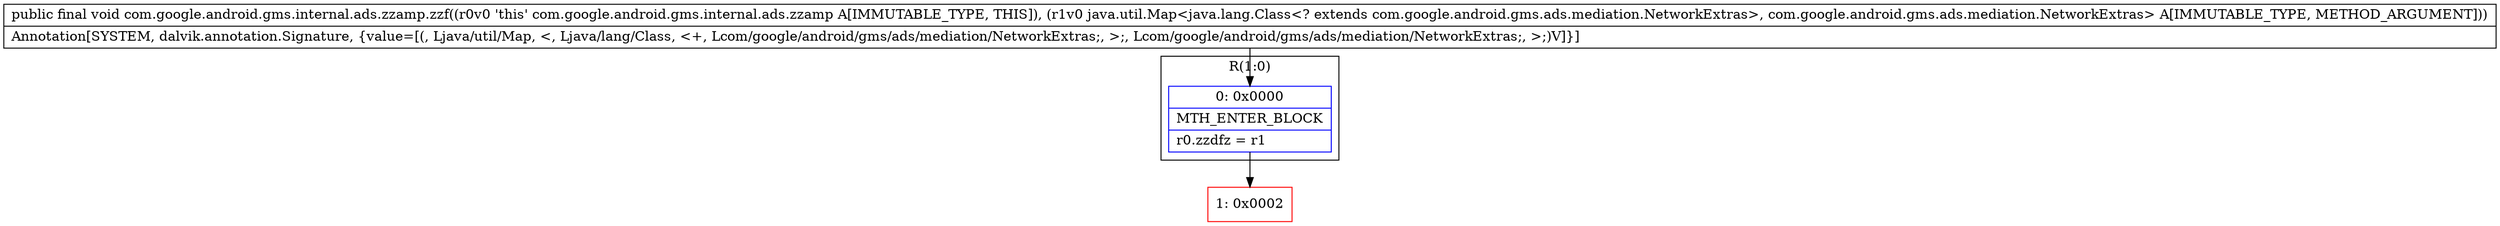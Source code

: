 digraph "CFG forcom.google.android.gms.internal.ads.zzamp.zzf(Ljava\/util\/Map;)V" {
subgraph cluster_Region_1681318142 {
label = "R(1:0)";
node [shape=record,color=blue];
Node_0 [shape=record,label="{0\:\ 0x0000|MTH_ENTER_BLOCK\l|r0.zzdfz = r1\l}"];
}
Node_1 [shape=record,color=red,label="{1\:\ 0x0002}"];
MethodNode[shape=record,label="{public final void com.google.android.gms.internal.ads.zzamp.zzf((r0v0 'this' com.google.android.gms.internal.ads.zzamp A[IMMUTABLE_TYPE, THIS]), (r1v0 java.util.Map\<java.lang.Class\<? extends com.google.android.gms.ads.mediation.NetworkExtras\>, com.google.android.gms.ads.mediation.NetworkExtras\> A[IMMUTABLE_TYPE, METHOD_ARGUMENT]))  | Annotation[SYSTEM, dalvik.annotation.Signature, \{value=[(, Ljava\/util\/Map, \<, Ljava\/lang\/Class, \<+, Lcom\/google\/android\/gms\/ads\/mediation\/NetworkExtras;, \>;, Lcom\/google\/android\/gms\/ads\/mediation\/NetworkExtras;, \>;)V]\}]\l}"];
MethodNode -> Node_0;
Node_0 -> Node_1;
}

